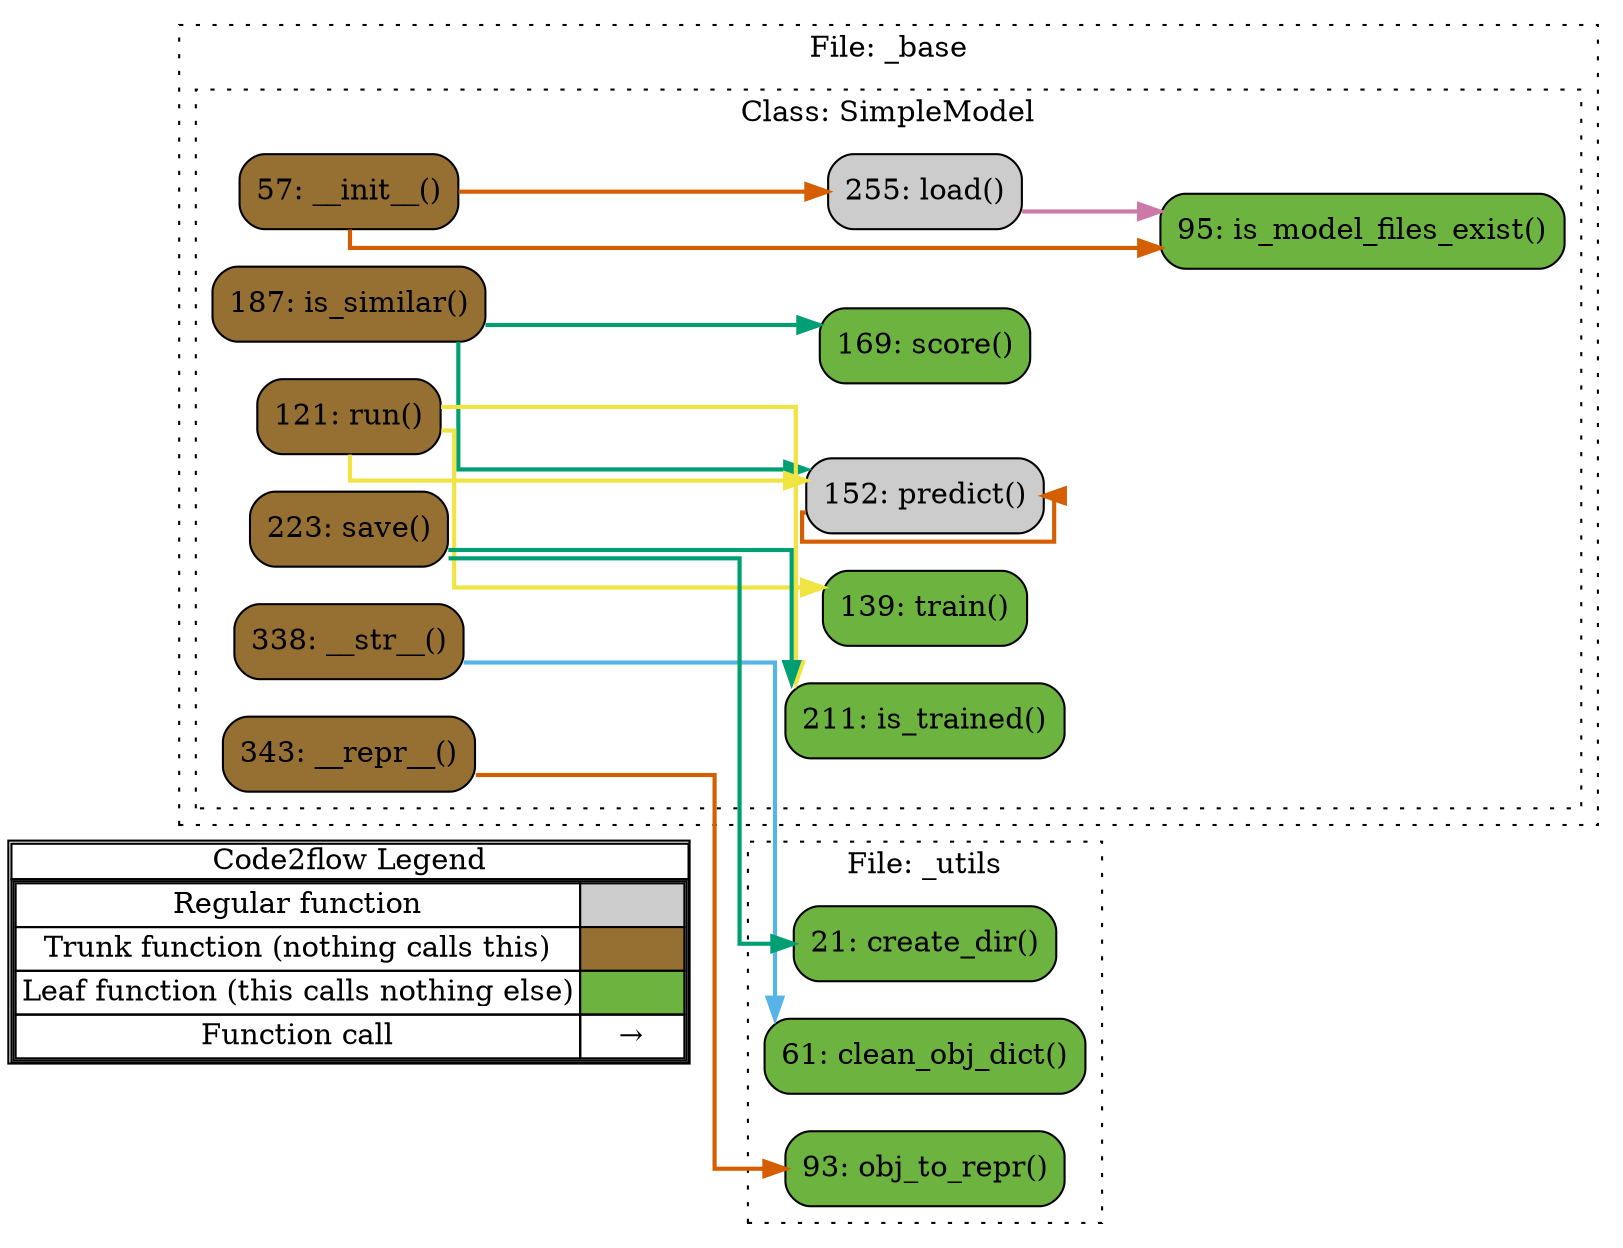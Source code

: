 digraph G {
concentrate=true;
splines="ortho";
rankdir="LR";
subgraph legend{
    rank = min;
    label = "legend";
    Legend [shape=none, margin=0, label = <
        <table cellspacing="0" cellpadding="0" border="1"><tr><td>Code2flow Legend</td></tr><tr><td>
        <table cellspacing="0">
        <tr><td>Regular function</td><td width="50px" bgcolor='#cccccc'></td></tr>
        <tr><td>Trunk function (nothing calls this)</td><td bgcolor='#966F33'></td></tr>
        <tr><td>Leaf function (this calls nothing else)</td><td bgcolor='#6db33f'></td></tr>
        <tr><td>Function call</td><td><font color='black'>&#8594;</font></td></tr>
        </table></td></tr></table>
        >];
}node_4c48eeae [label="57: __init__()" name="_base::SimpleModel.__init__" shape="rect" style="rounded,filled" fillcolor="#966F33" ];
node_a643ce86 [label="343: __repr__()" name="_base::SimpleModel.__repr__" shape="rect" style="rounded,filled" fillcolor="#966F33" ];
node_bbfff2aa [label="338: __str__()" name="_base::SimpleModel.__str__" shape="rect" style="rounded,filled" fillcolor="#966F33" ];
node_136196fd [label="95: is_model_files_exist()" name="_base::SimpleModel.is_model_files_exist" shape="rect" style="rounded,filled" fillcolor="#6db33f" ];
node_b21b7ca3 [label="187: is_similar()" name="_base::SimpleModel.is_similar" shape="rect" style="rounded,filled" fillcolor="#966F33" ];
node_57ea54ee [label="211: is_trained()" name="_base::SimpleModel.is_trained" shape="rect" style="rounded,filled" fillcolor="#6db33f" ];
node_41f55827 [label="255: load()" name="_base::SimpleModel.load" shape="rect" style="rounded,filled" fillcolor="#cccccc" ];
node_8883f426 [label="152: predict()" name="_base::SimpleModel.predict" shape="rect" style="rounded,filled" fillcolor="#cccccc" ];
node_1ab8140c [label="121: run()" name="_base::SimpleModel.run" shape="rect" style="rounded,filled" fillcolor="#966F33" ];
node_e2279113 [label="223: save()" name="_base::SimpleModel.save" shape="rect" style="rounded,filled" fillcolor="#966F33" ];
node_611349ab [label="169: score()" name="_base::SimpleModel.score" shape="rect" style="rounded,filled" fillcolor="#6db33f" ];
node_8379b8c2 [label="139: train()" name="_base::SimpleModel.train" shape="rect" style="rounded,filled" fillcolor="#6db33f" ];
node_18ac5e6d [label="61: clean_obj_dict()" name="_utils::clean_obj_dict" shape="rect" style="rounded,filled" fillcolor="#6db33f" ];
node_07e2bfd3 [label="21: create_dir()" name="_utils::create_dir" shape="rect" style="rounded,filled" fillcolor="#6db33f" ];
node_9c65894c [label="93: obj_to_repr()" name="_utils::obj_to_repr" shape="rect" style="rounded,filled" fillcolor="#6db33f" ];
node_4c48eeae -> node_136196fd [color="#D55E00" penwidth="2"];
node_4c48eeae -> node_41f55827 [color="#D55E00" penwidth="2"];
node_a643ce86 -> node_9c65894c [color="#D55E00" penwidth="2"];
node_bbfff2aa -> node_18ac5e6d [color="#56B4E9" penwidth="2"];
node_b21b7ca3 -> node_8883f426 [color="#009E73" penwidth="2"];
node_b21b7ca3 -> node_611349ab [color="#009E73" penwidth="2"];
node_41f55827 -> node_136196fd [color="#CC79A7" penwidth="2"];
node_8883f426 -> node_8883f426 [color="#D55E00" penwidth="2"];
node_1ab8140c -> node_57ea54ee [color="#F0E442" penwidth="2"];
node_1ab8140c -> node_8883f426 [color="#F0E442" penwidth="2"];
node_1ab8140c -> node_8379b8c2 [color="#F0E442" penwidth="2"];
node_e2279113 -> node_57ea54ee [color="#009E73" penwidth="2"];
node_e2279113 -> node_07e2bfd3 [color="#009E73" penwidth="2"];
subgraph cluster_82217841 {
    label="File: _base";
    name="_base";
    style="filled";
    graph[style=dotted];
    subgraph cluster_9e6360c0 {
        node_4c48eeae node_136196fd node_1ab8140c node_8379b8c2 node_8883f426 node_611349ab node_b21b7ca3 node_57ea54ee node_e2279113 node_41f55827 node_bbfff2aa node_a643ce86;
        label="Class: SimpleModel";
        name="SimpleModel";
        style="filled";
        graph[style=dotted];
    };
};
subgraph cluster_05a0bfdc {
    node_07e2bfd3 node_18ac5e6d node_9c65894c;
    label="File: _utils";
    name="_utils";
    style="filled";
    graph[style=dotted];
};
}

